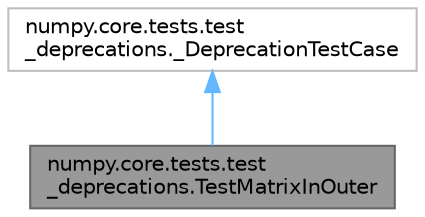 digraph "numpy.core.tests.test_deprecations.TestMatrixInOuter"
{
 // LATEX_PDF_SIZE
  bgcolor="transparent";
  edge [fontname=Helvetica,fontsize=10,labelfontname=Helvetica,labelfontsize=10];
  node [fontname=Helvetica,fontsize=10,shape=box,height=0.2,width=0.4];
  Node1 [id="Node000001",label="numpy.core.tests.test\l_deprecations.TestMatrixInOuter",height=0.2,width=0.4,color="gray40", fillcolor="grey60", style="filled", fontcolor="black",tooltip=" "];
  Node2 -> Node1 [id="edge2_Node000001_Node000002",dir="back",color="steelblue1",style="solid",tooltip=" "];
  Node2 [id="Node000002",label="numpy.core.tests.test\l_deprecations._DeprecationTestCase",height=0.2,width=0.4,color="grey75", fillcolor="white", style="filled",URL="$d0/d52/classnumpy_1_1core_1_1tests_1_1test__deprecations_1_1__DeprecationTestCase.html",tooltip=" "];
}
